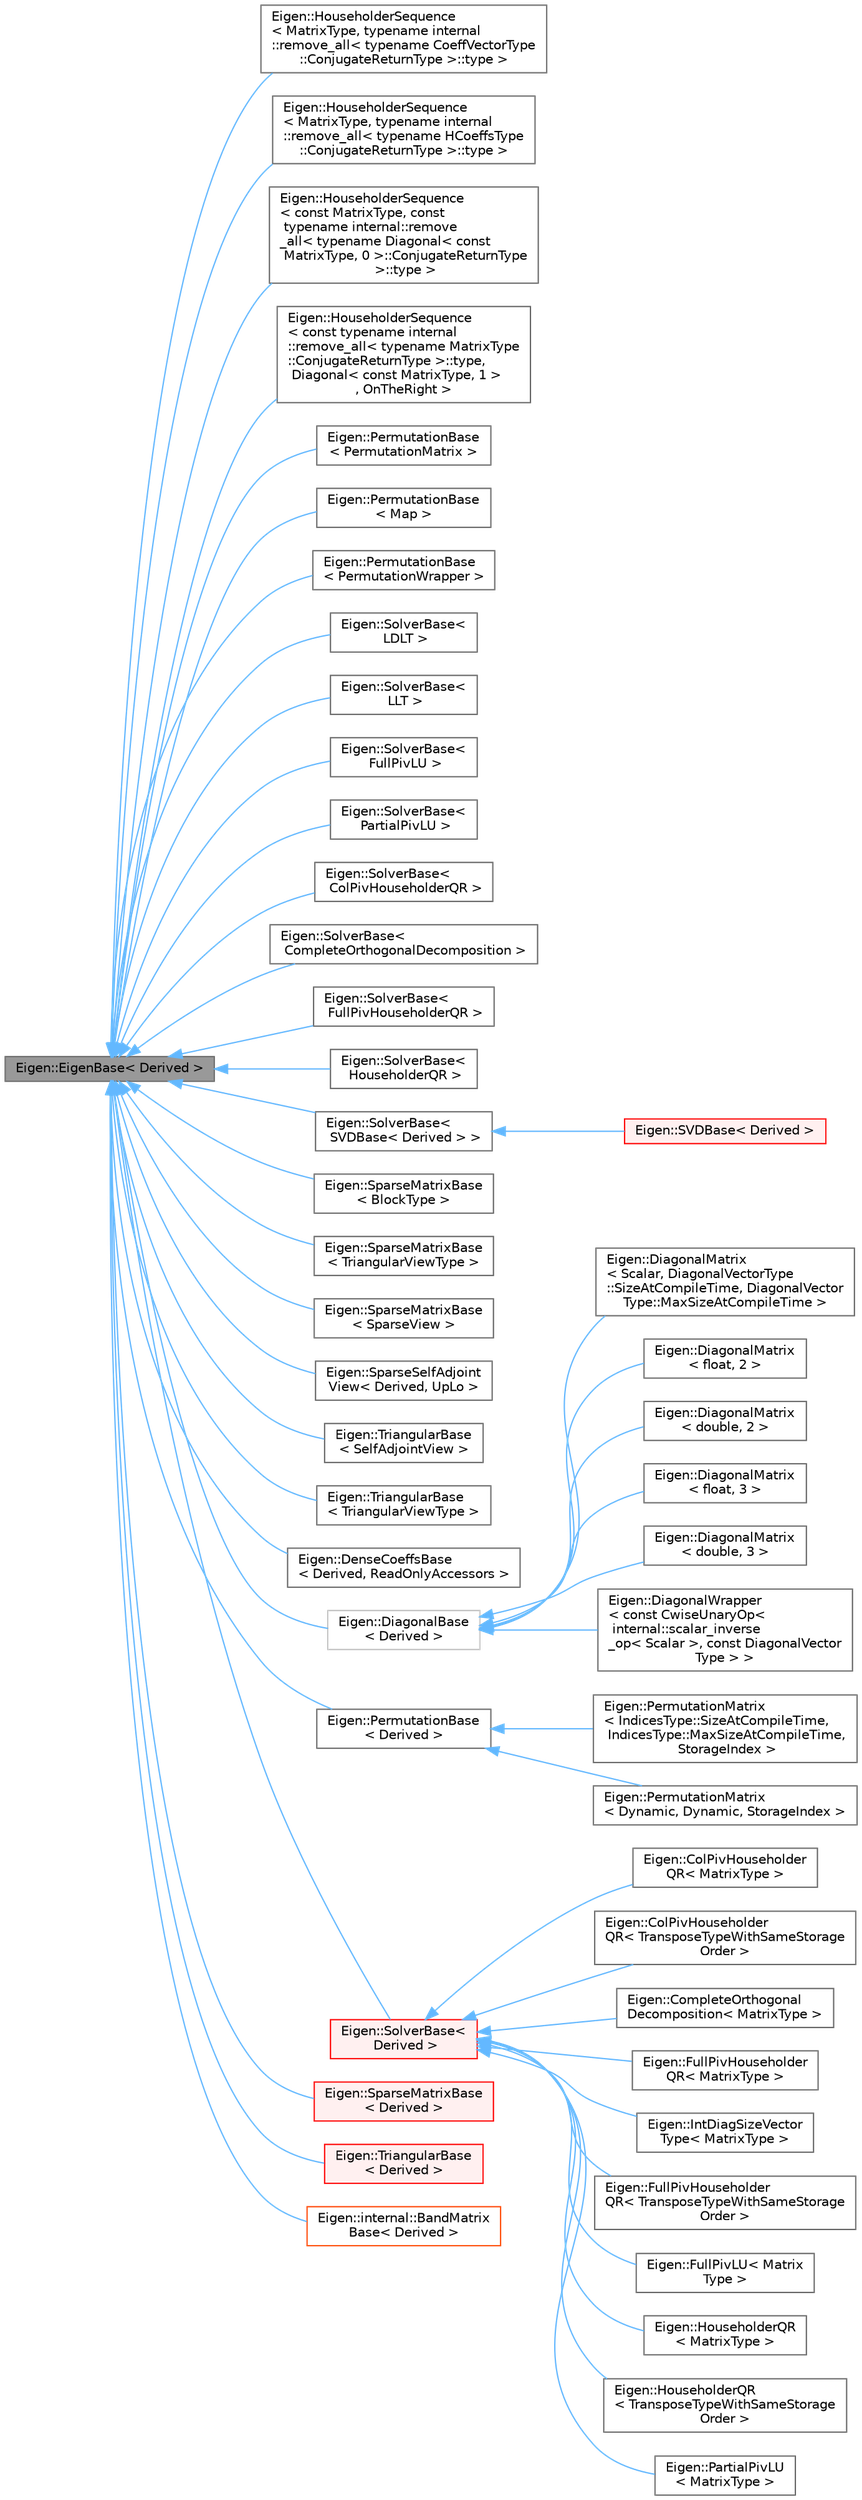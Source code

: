 digraph "Eigen::EigenBase&lt; Derived &gt;"
{
 // LATEX_PDF_SIZE
  bgcolor="transparent";
  edge [fontname=Helvetica,fontsize=10,labelfontname=Helvetica,labelfontsize=10];
  node [fontname=Helvetica,fontsize=10,shape=box,height=0.2,width=0.4];
  rankdir="LR";
  Node1 [id="Node000001",label="Eigen::EigenBase\< Derived \>",height=0.2,width=0.4,color="gray40", fillcolor="grey60", style="filled", fontcolor="black",tooltip=" "];
  Node1 -> Node2 [id="edge1_Node000001_Node000002",dir="back",color="steelblue1",style="solid",tooltip=" "];
  Node2 [id="Node000002",label="Eigen::HouseholderSequence\l\< MatrixType, typename internal\l::remove_all\< typename CoeffVectorType\l::ConjugateReturnType \>::type \>",height=0.2,width=0.4,color="gray40", fillcolor="white", style="filled",URL="$classEigen_1_1HouseholderSequence.html",tooltip=" "];
  Node1 -> Node3 [id="edge2_Node000001_Node000003",dir="back",color="steelblue1",style="solid",tooltip=" "];
  Node3 [id="Node000003",label="Eigen::HouseholderSequence\l\< MatrixType, typename internal\l::remove_all\< typename HCoeffsType\l::ConjugateReturnType \>::type \>",height=0.2,width=0.4,color="gray40", fillcolor="white", style="filled",URL="$classEigen_1_1HouseholderSequence.html",tooltip=" "];
  Node1 -> Node4 [id="edge3_Node000001_Node000004",dir="back",color="steelblue1",style="solid",tooltip=" "];
  Node4 [id="Node000004",label="Eigen::HouseholderSequence\l\< const MatrixType, const\l typename internal::remove\l_all\< typename Diagonal\< const\l MatrixType, 0 \>::ConjugateReturnType\l \>::type \>",height=0.2,width=0.4,color="gray40", fillcolor="white", style="filled",URL="$classEigen_1_1HouseholderSequence.html",tooltip=" "];
  Node1 -> Node5 [id="edge4_Node000001_Node000005",dir="back",color="steelblue1",style="solid",tooltip=" "];
  Node5 [id="Node000005",label="Eigen::HouseholderSequence\l\< const typename internal\l::remove_all\< typename MatrixType\l::ConjugateReturnType \>::type,\l Diagonal\< const MatrixType, 1 \>\l, OnTheRight \>",height=0.2,width=0.4,color="gray40", fillcolor="white", style="filled",URL="$classEigen_1_1HouseholderSequence.html",tooltip=" "];
  Node1 -> Node6 [id="edge5_Node000001_Node000006",dir="back",color="steelblue1",style="solid",tooltip=" "];
  Node6 [id="Node000006",label="Eigen::PermutationBase\l\< PermutationMatrix \>",height=0.2,width=0.4,color="gray40", fillcolor="white", style="filled",URL="$classEigen_1_1PermutationBase.html",tooltip=" "];
  Node1 -> Node7 [id="edge6_Node000001_Node000007",dir="back",color="steelblue1",style="solid",tooltip=" "];
  Node7 [id="Node000007",label="Eigen::PermutationBase\l\< Map \>",height=0.2,width=0.4,color="gray40", fillcolor="white", style="filled",URL="$classEigen_1_1PermutationBase.html",tooltip=" "];
  Node1 -> Node8 [id="edge7_Node000001_Node000008",dir="back",color="steelblue1",style="solid",tooltip=" "];
  Node8 [id="Node000008",label="Eigen::PermutationBase\l\< PermutationWrapper \>",height=0.2,width=0.4,color="gray40", fillcolor="white", style="filled",URL="$classEigen_1_1PermutationBase.html",tooltip=" "];
  Node1 -> Node9 [id="edge8_Node000001_Node000009",dir="back",color="steelblue1",style="solid",tooltip=" "];
  Node9 [id="Node000009",label="Eigen::SolverBase\<\l LDLT \>",height=0.2,width=0.4,color="gray40", fillcolor="white", style="filled",URL="$classEigen_1_1SolverBase.html",tooltip=" "];
  Node1 -> Node10 [id="edge9_Node000001_Node000010",dir="back",color="steelblue1",style="solid",tooltip=" "];
  Node10 [id="Node000010",label="Eigen::SolverBase\<\l LLT \>",height=0.2,width=0.4,color="gray40", fillcolor="white", style="filled",URL="$classEigen_1_1SolverBase.html",tooltip=" "];
  Node1 -> Node11 [id="edge10_Node000001_Node000011",dir="back",color="steelblue1",style="solid",tooltip=" "];
  Node11 [id="Node000011",label="Eigen::SolverBase\<\l FullPivLU \>",height=0.2,width=0.4,color="gray40", fillcolor="white", style="filled",URL="$classEigen_1_1SolverBase.html",tooltip=" "];
  Node1 -> Node12 [id="edge11_Node000001_Node000012",dir="back",color="steelblue1",style="solid",tooltip=" "];
  Node12 [id="Node000012",label="Eigen::SolverBase\<\l PartialPivLU \>",height=0.2,width=0.4,color="gray40", fillcolor="white", style="filled",URL="$classEigen_1_1SolverBase.html",tooltip=" "];
  Node1 -> Node13 [id="edge12_Node000001_Node000013",dir="back",color="steelblue1",style="solid",tooltip=" "];
  Node13 [id="Node000013",label="Eigen::SolverBase\<\l ColPivHouseholderQR \>",height=0.2,width=0.4,color="gray40", fillcolor="white", style="filled",URL="$classEigen_1_1SolverBase.html",tooltip=" "];
  Node1 -> Node14 [id="edge13_Node000001_Node000014",dir="back",color="steelblue1",style="solid",tooltip=" "];
  Node14 [id="Node000014",label="Eigen::SolverBase\<\l CompleteOrthogonalDecomposition \>",height=0.2,width=0.4,color="gray40", fillcolor="white", style="filled",URL="$classEigen_1_1SolverBase.html",tooltip=" "];
  Node1 -> Node15 [id="edge14_Node000001_Node000015",dir="back",color="steelblue1",style="solid",tooltip=" "];
  Node15 [id="Node000015",label="Eigen::SolverBase\<\l FullPivHouseholderQR \>",height=0.2,width=0.4,color="gray40", fillcolor="white", style="filled",URL="$classEigen_1_1SolverBase.html",tooltip=" "];
  Node1 -> Node16 [id="edge15_Node000001_Node000016",dir="back",color="steelblue1",style="solid",tooltip=" "];
  Node16 [id="Node000016",label="Eigen::SolverBase\<\l HouseholderQR \>",height=0.2,width=0.4,color="gray40", fillcolor="white", style="filled",URL="$classEigen_1_1SolverBase.html",tooltip=" "];
  Node1 -> Node17 [id="edge16_Node000001_Node000017",dir="back",color="steelblue1",style="solid",tooltip=" "];
  Node17 [id="Node000017",label="Eigen::SolverBase\<\l SVDBase\< Derived \> \>",height=0.2,width=0.4,color="gray40", fillcolor="white", style="filled",URL="$classEigen_1_1SolverBase.html",tooltip=" "];
  Node17 -> Node18 [id="edge17_Node000017_Node000018",dir="back",color="steelblue1",style="solid",tooltip=" "];
  Node18 [id="Node000018",label="Eigen::SVDBase\< Derived \>",height=0.2,width=0.4,color="red", fillcolor="#FFF0F0", style="filled",URL="$classEigen_1_1SVDBase.html",tooltip="Base class of SVD algorithms."];
  Node1 -> Node20 [id="edge18_Node000001_Node000020",dir="back",color="steelblue1",style="solid",tooltip=" "];
  Node20 [id="Node000020",label="Eigen::SparseMatrixBase\l\< BlockType \>",height=0.2,width=0.4,color="gray40", fillcolor="white", style="filled",URL="$classEigen_1_1SparseMatrixBase.html",tooltip=" "];
  Node1 -> Node21 [id="edge19_Node000001_Node000021",dir="back",color="steelblue1",style="solid",tooltip=" "];
  Node21 [id="Node000021",label="Eigen::SparseMatrixBase\l\< TriangularViewType \>",height=0.2,width=0.4,color="gray40", fillcolor="white", style="filled",URL="$classEigen_1_1SparseMatrixBase.html",tooltip=" "];
  Node1 -> Node22 [id="edge20_Node000001_Node000022",dir="back",color="steelblue1",style="solid",tooltip=" "];
  Node22 [id="Node000022",label="Eigen::SparseMatrixBase\l\< SparseView \>",height=0.2,width=0.4,color="gray40", fillcolor="white", style="filled",URL="$classEigen_1_1SparseMatrixBase.html",tooltip=" "];
  Node1 -> Node23 [id="edge21_Node000001_Node000023",dir="back",color="steelblue1",style="solid",tooltip=" "];
  Node23 [id="Node000023",label="Eigen::SparseSelfAdjoint\lView\< Derived, UpLo \>",height=0.2,width=0.4,color="gray40", fillcolor="white", style="filled",URL="$classEigen_1_1SparseSelfAdjointView.html",tooltip=" "];
  Node1 -> Node24 [id="edge22_Node000001_Node000024",dir="back",color="steelblue1",style="solid",tooltip=" "];
  Node24 [id="Node000024",label="Eigen::TriangularBase\l\< SelfAdjointView \>",height=0.2,width=0.4,color="gray40", fillcolor="white", style="filled",URL="$classEigen_1_1TriangularBase.html",tooltip=" "];
  Node1 -> Node25 [id="edge23_Node000001_Node000025",dir="back",color="steelblue1",style="solid",tooltip=" "];
  Node25 [id="Node000025",label="Eigen::TriangularBase\l\< TriangularViewType \>",height=0.2,width=0.4,color="gray40", fillcolor="white", style="filled",URL="$classEigen_1_1TriangularBase.html",tooltip=" "];
  Node1 -> Node26 [id="edge24_Node000001_Node000026",dir="back",color="steelblue1",style="solid",tooltip=" "];
  Node26 [id="Node000026",label="Eigen::DenseCoeffsBase\l\< Derived, ReadOnlyAccessors \>",height=0.2,width=0.4,color="gray40", fillcolor="white", style="filled",tooltip=" "];
  Node1 -> Node27 [id="edge25_Node000001_Node000027",dir="back",color="steelblue1",style="solid",tooltip=" "];
  Node27 [id="Node000027",label="Eigen::DiagonalBase\l\< Derived \>",height=0.2,width=0.4,color="grey75", fillcolor="white", style="filled",URL="$classEigen_1_1DiagonalBase.html",tooltip=" "];
  Node27 -> Node28 [id="edge26_Node000027_Node000028",dir="back",color="steelblue1",style="solid",tooltip=" "];
  Node28 [id="Node000028",label="Eigen::DiagonalMatrix\l\< Scalar, DiagonalVectorType\l::SizeAtCompileTime, DiagonalVector\lType::MaxSizeAtCompileTime \>",height=0.2,width=0.4,color="gray40", fillcolor="white", style="filled",URL="$classEigen_1_1DiagonalMatrix.html",tooltip=" "];
  Node27 -> Node29 [id="edge27_Node000027_Node000029",dir="back",color="steelblue1",style="solid",tooltip=" "];
  Node29 [id="Node000029",label="Eigen::DiagonalMatrix\l\< float, 2 \>",height=0.2,width=0.4,color="gray40", fillcolor="white", style="filled",URL="$classEigen_1_1DiagonalMatrix.html",tooltip=" "];
  Node27 -> Node30 [id="edge28_Node000027_Node000030",dir="back",color="steelblue1",style="solid",tooltip=" "];
  Node30 [id="Node000030",label="Eigen::DiagonalMatrix\l\< double, 2 \>",height=0.2,width=0.4,color="gray40", fillcolor="white", style="filled",URL="$classEigen_1_1DiagonalMatrix.html",tooltip=" "];
  Node27 -> Node31 [id="edge29_Node000027_Node000031",dir="back",color="steelblue1",style="solid",tooltip=" "];
  Node31 [id="Node000031",label="Eigen::DiagonalMatrix\l\< float, 3 \>",height=0.2,width=0.4,color="gray40", fillcolor="white", style="filled",URL="$classEigen_1_1DiagonalMatrix.html",tooltip=" "];
  Node27 -> Node32 [id="edge30_Node000027_Node000032",dir="back",color="steelblue1",style="solid",tooltip=" "];
  Node32 [id="Node000032",label="Eigen::DiagonalMatrix\l\< double, 3 \>",height=0.2,width=0.4,color="gray40", fillcolor="white", style="filled",URL="$classEigen_1_1DiagonalMatrix.html",tooltip=" "];
  Node27 -> Node33 [id="edge31_Node000027_Node000033",dir="back",color="steelblue1",style="solid",tooltip=" "];
  Node33 [id="Node000033",label="Eigen::DiagonalWrapper\l\< const CwiseUnaryOp\<\l internal::scalar_inverse\l_op\< Scalar \>, const DiagonalVector\lType \> \>",height=0.2,width=0.4,color="gray40", fillcolor="white", style="filled",URL="$classEigen_1_1DiagonalWrapper.html",tooltip=" "];
  Node1 -> Node34 [id="edge32_Node000001_Node000034",dir="back",color="steelblue1",style="solid",tooltip=" "];
  Node34 [id="Node000034",label="Eigen::PermutationBase\l\< Derived \>",height=0.2,width=0.4,color="gray40", fillcolor="white", style="filled",URL="$classEigen_1_1PermutationBase.html",tooltip="Base class for permutations."];
  Node34 -> Node35 [id="edge33_Node000034_Node000035",dir="back",color="steelblue1",style="solid",tooltip=" "];
  Node35 [id="Node000035",label="Eigen::PermutationMatrix\l\< IndicesType::SizeAtCompileTime,\l IndicesType::MaxSizeAtCompileTime,\l StorageIndex \>",height=0.2,width=0.4,color="gray40", fillcolor="white", style="filled",URL="$classEigen_1_1PermutationMatrix.html",tooltip=" "];
  Node34 -> Node36 [id="edge34_Node000034_Node000036",dir="back",color="steelblue1",style="solid",tooltip=" "];
  Node36 [id="Node000036",label="Eigen::PermutationMatrix\l\< Dynamic, Dynamic, StorageIndex \>",height=0.2,width=0.4,color="gray40", fillcolor="white", style="filled",URL="$classEigen_1_1PermutationMatrix.html",tooltip=" "];
  Node1 -> Node37 [id="edge35_Node000001_Node000037",dir="back",color="steelblue1",style="solid",tooltip=" "];
  Node37 [id="Node000037",label="Eigen::SolverBase\<\l Derived \>",height=0.2,width=0.4,color="red", fillcolor="#FFF0F0", style="filled",URL="$classEigen_1_1SolverBase.html",tooltip="A base class for matrix decomposition and solvers."];
  Node37 -> Node38 [id="edge36_Node000037_Node000038",dir="back",color="steelblue1",style="solid",tooltip=" "];
  Node38 [id="Node000038",label="Eigen::ColPivHouseholder\lQR\< MatrixType \>",height=0.2,width=0.4,color="gray40", fillcolor="white", style="filled",URL="$classEigen_1_1ColPivHouseholderQR.html",tooltip=" "];
  Node37 -> Node39 [id="edge37_Node000037_Node000039",dir="back",color="steelblue1",style="solid",tooltip=" "];
  Node39 [id="Node000039",label="Eigen::ColPivHouseholder\lQR\< TransposeTypeWithSameStorage\lOrder \>",height=0.2,width=0.4,color="gray40", fillcolor="white", style="filled",URL="$classEigen_1_1ColPivHouseholderQR.html",tooltip=" "];
  Node37 -> Node40 [id="edge38_Node000037_Node000040",dir="back",color="steelblue1",style="solid",tooltip=" "];
  Node40 [id="Node000040",label="Eigen::CompleteOrthogonal\lDecomposition\< MatrixType \>",height=0.2,width=0.4,color="gray40", fillcolor="white", style="filled",URL="$classEigen_1_1CompleteOrthogonalDecomposition.html",tooltip=" "];
  Node37 -> Node41 [id="edge39_Node000037_Node000041",dir="back",color="steelblue1",style="solid",tooltip=" "];
  Node41 [id="Node000041",label="Eigen::FullPivHouseholder\lQR\< MatrixType \>",height=0.2,width=0.4,color="gray40", fillcolor="white", style="filled",URL="$classEigen_1_1FullPivHouseholderQR.html",tooltip=" "];
  Node37 -> Node42 [id="edge40_Node000037_Node000042",dir="back",color="steelblue1",style="solid",tooltip=" "];
  Node42 [id="Node000042",label="Eigen::IntDiagSizeVector\lType\< MatrixType \>",height=0.2,width=0.4,color="gray40", fillcolor="white", style="filled",URL="$classEigen_1_1FullPivHouseholderQR.html",tooltip=" "];
  Node37 -> Node43 [id="edge41_Node000037_Node000043",dir="back",color="steelblue1",style="solid",tooltip=" "];
  Node43 [id="Node000043",label="Eigen::FullPivHouseholder\lQR\< TransposeTypeWithSameStorage\lOrder \>",height=0.2,width=0.4,color="gray40", fillcolor="white", style="filled",URL="$classEigen_1_1FullPivHouseholderQR.html",tooltip=" "];
  Node37 -> Node44 [id="edge42_Node000037_Node000044",dir="back",color="steelblue1",style="solid",tooltip=" "];
  Node44 [id="Node000044",label="Eigen::FullPivLU\< Matrix\lType \>",height=0.2,width=0.4,color="gray40", fillcolor="white", style="filled",URL="$classEigen_1_1FullPivLU.html",tooltip=" "];
  Node37 -> Node45 [id="edge43_Node000037_Node000045",dir="back",color="steelblue1",style="solid",tooltip=" "];
  Node45 [id="Node000045",label="Eigen::HouseholderQR\l\< MatrixType \>",height=0.2,width=0.4,color="gray40", fillcolor="white", style="filled",URL="$classEigen_1_1HouseholderQR.html",tooltip=" "];
  Node37 -> Node46 [id="edge44_Node000037_Node000046",dir="back",color="steelblue1",style="solid",tooltip=" "];
  Node46 [id="Node000046",label="Eigen::HouseholderQR\l\< TransposeTypeWithSameStorage\lOrder \>",height=0.2,width=0.4,color="gray40", fillcolor="white", style="filled",URL="$classEigen_1_1HouseholderQR.html",tooltip=" "];
  Node37 -> Node47 [id="edge45_Node000037_Node000047",dir="back",color="steelblue1",style="solid",tooltip=" "];
  Node47 [id="Node000047",label="Eigen::PartialPivLU\l\< MatrixType \>",height=0.2,width=0.4,color="gray40", fillcolor="white", style="filled",URL="$classEigen_1_1PartialPivLU.html",tooltip=" "];
  Node1 -> Node50 [id="edge46_Node000001_Node000050",dir="back",color="steelblue1",style="solid",tooltip=" "];
  Node50 [id="Node000050",label="Eigen::SparseMatrixBase\l\< Derived \>",height=0.2,width=0.4,color="red", fillcolor="#FFF0F0", style="filled",URL="$classEigen_1_1SparseMatrixBase.html",tooltip="Base class of any sparse matrices or sparse expressions."];
  Node1 -> Node70 [id="edge47_Node000001_Node000070",dir="back",color="steelblue1",style="solid",tooltip=" "];
  Node70 [id="Node000070",label="Eigen::TriangularBase\l\< Derived \>",height=0.2,width=0.4,color="red", fillcolor="#FFF0F0", style="filled",URL="$classEigen_1_1TriangularBase.html",tooltip="Base class for triangular part in a matrix."];
  Node1 -> Node77 [id="edge48_Node000001_Node000077",dir="back",color="steelblue1",style="solid",tooltip=" "];
  Node77 [id="Node000077",label="Eigen::internal::BandMatrix\lBase\< Derived \>",height=0.2,width=0.4,color="orangered", fillcolor="white", style="filled",URL="$classEigen_1_1internal_1_1BandMatrixBase.html",tooltip=" "];
}
